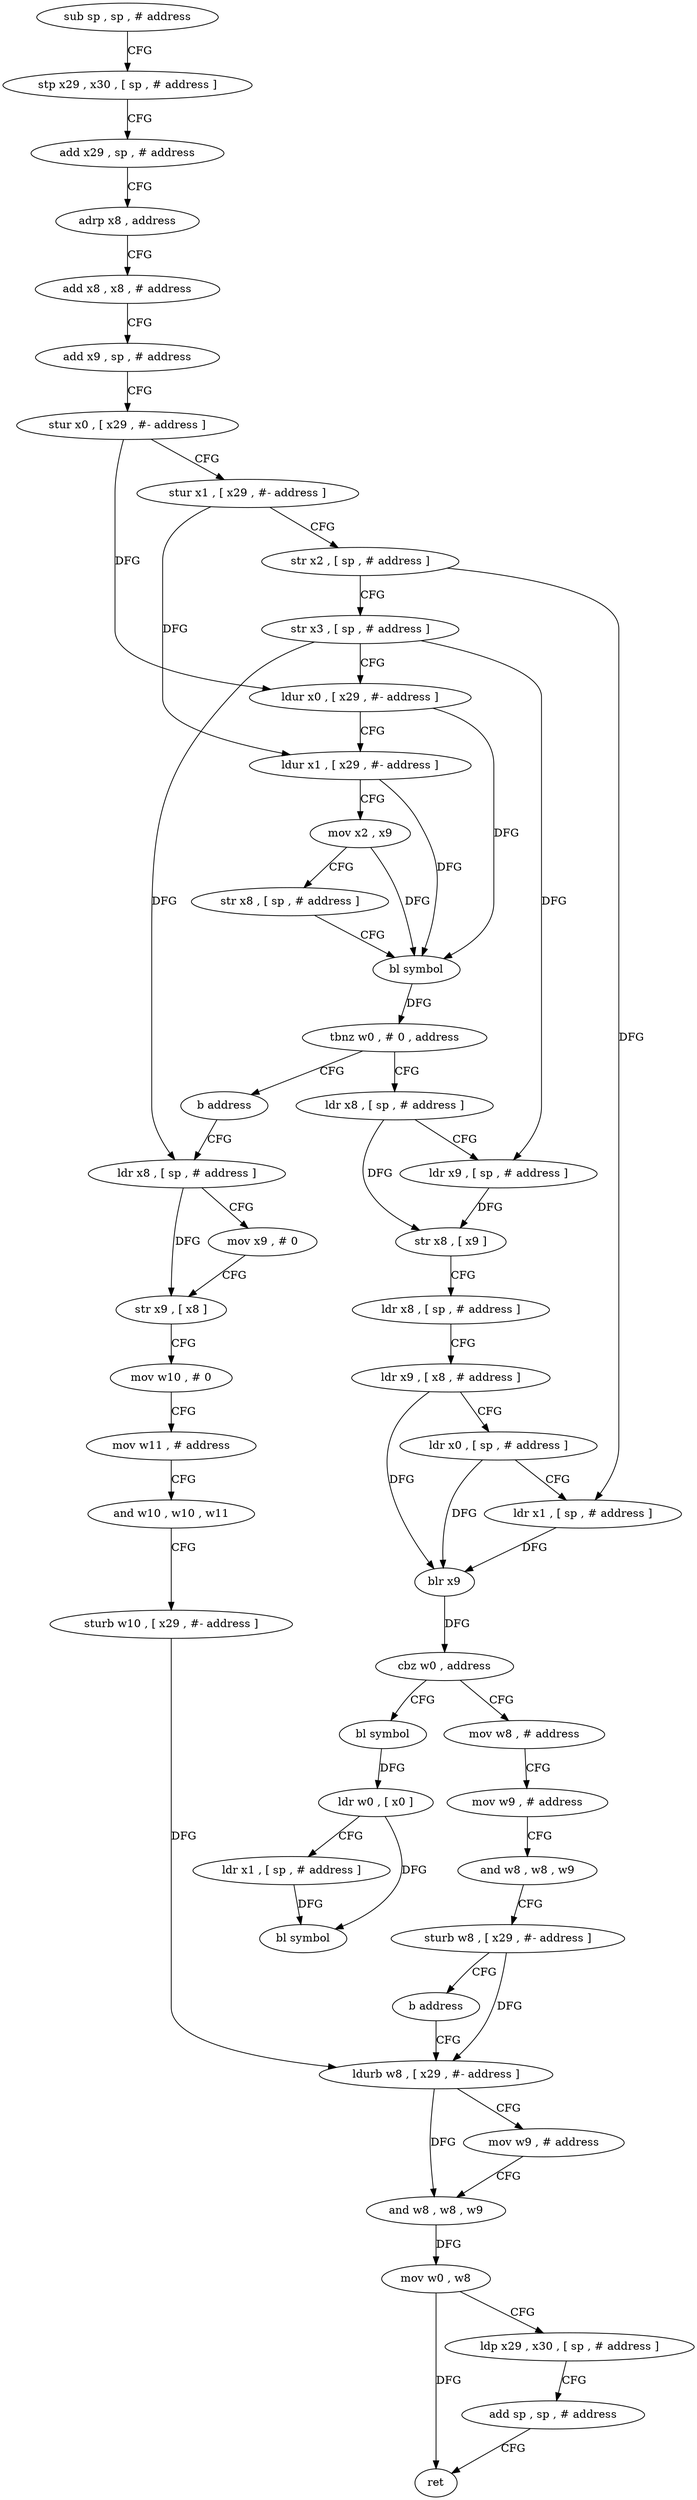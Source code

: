 digraph "func" {
"4285196" [label = "sub sp , sp , # address" ]
"4285200" [label = "stp x29 , x30 , [ sp , # address ]" ]
"4285204" [label = "add x29 , sp , # address" ]
"4285208" [label = "adrp x8 , address" ]
"4285212" [label = "add x8 , x8 , # address" ]
"4285216" [label = "add x9 , sp , # address" ]
"4285220" [label = "stur x0 , [ x29 , #- address ]" ]
"4285224" [label = "stur x1 , [ x29 , #- address ]" ]
"4285228" [label = "str x2 , [ sp , # address ]" ]
"4285232" [label = "str x3 , [ sp , # address ]" ]
"4285236" [label = "ldur x0 , [ x29 , #- address ]" ]
"4285240" [label = "ldur x1 , [ x29 , #- address ]" ]
"4285244" [label = "mov x2 , x9" ]
"4285248" [label = "str x8 , [ sp , # address ]" ]
"4285252" [label = "bl symbol" ]
"4285256" [label = "tbnz w0 , # 0 , address" ]
"4285264" [label = "ldr x8 , [ sp , # address ]" ]
"4285260" [label = "b address" ]
"4285268" [label = "ldr x9 , [ sp , # address ]" ]
"4285272" [label = "str x8 , [ x9 ]" ]
"4285276" [label = "ldr x8 , [ sp , # address ]" ]
"4285280" [label = "ldr x9 , [ x8 , # address ]" ]
"4285284" [label = "ldr x0 , [ sp , # address ]" ]
"4285288" [label = "ldr x1 , [ sp , # address ]" ]
"4285292" [label = "blr x9" ]
"4285296" [label = "cbz w0 , address" ]
"4285316" [label = "mov w8 , # address" ]
"4285300" [label = "bl symbol" ]
"4285336" [label = "ldr x8 , [ sp , # address ]" ]
"4285320" [label = "mov w9 , # address" ]
"4285324" [label = "and w8 , w8 , w9" ]
"4285328" [label = "sturb w8 , [ x29 , #- address ]" ]
"4285332" [label = "b address" ]
"4285364" [label = "ldurb w8 , [ x29 , #- address ]" ]
"4285304" [label = "ldr w0 , [ x0 ]" ]
"4285308" [label = "ldr x1 , [ sp , # address ]" ]
"4285312" [label = "bl symbol" ]
"4285340" [label = "mov x9 , # 0" ]
"4285344" [label = "str x9 , [ x8 ]" ]
"4285348" [label = "mov w10 , # 0" ]
"4285352" [label = "mov w11 , # address" ]
"4285356" [label = "and w10 , w10 , w11" ]
"4285360" [label = "sturb w10 , [ x29 , #- address ]" ]
"4285368" [label = "mov w9 , # address" ]
"4285372" [label = "and w8 , w8 , w9" ]
"4285376" [label = "mov w0 , w8" ]
"4285380" [label = "ldp x29 , x30 , [ sp , # address ]" ]
"4285384" [label = "add sp , sp , # address" ]
"4285388" [label = "ret" ]
"4285196" -> "4285200" [ label = "CFG" ]
"4285200" -> "4285204" [ label = "CFG" ]
"4285204" -> "4285208" [ label = "CFG" ]
"4285208" -> "4285212" [ label = "CFG" ]
"4285212" -> "4285216" [ label = "CFG" ]
"4285216" -> "4285220" [ label = "CFG" ]
"4285220" -> "4285224" [ label = "CFG" ]
"4285220" -> "4285236" [ label = "DFG" ]
"4285224" -> "4285228" [ label = "CFG" ]
"4285224" -> "4285240" [ label = "DFG" ]
"4285228" -> "4285232" [ label = "CFG" ]
"4285228" -> "4285288" [ label = "DFG" ]
"4285232" -> "4285236" [ label = "CFG" ]
"4285232" -> "4285268" [ label = "DFG" ]
"4285232" -> "4285336" [ label = "DFG" ]
"4285236" -> "4285240" [ label = "CFG" ]
"4285236" -> "4285252" [ label = "DFG" ]
"4285240" -> "4285244" [ label = "CFG" ]
"4285240" -> "4285252" [ label = "DFG" ]
"4285244" -> "4285248" [ label = "CFG" ]
"4285244" -> "4285252" [ label = "DFG" ]
"4285248" -> "4285252" [ label = "CFG" ]
"4285252" -> "4285256" [ label = "DFG" ]
"4285256" -> "4285264" [ label = "CFG" ]
"4285256" -> "4285260" [ label = "CFG" ]
"4285264" -> "4285268" [ label = "CFG" ]
"4285264" -> "4285272" [ label = "DFG" ]
"4285260" -> "4285336" [ label = "CFG" ]
"4285268" -> "4285272" [ label = "DFG" ]
"4285272" -> "4285276" [ label = "CFG" ]
"4285276" -> "4285280" [ label = "CFG" ]
"4285280" -> "4285284" [ label = "CFG" ]
"4285280" -> "4285292" [ label = "DFG" ]
"4285284" -> "4285288" [ label = "CFG" ]
"4285284" -> "4285292" [ label = "DFG" ]
"4285288" -> "4285292" [ label = "DFG" ]
"4285292" -> "4285296" [ label = "DFG" ]
"4285296" -> "4285316" [ label = "CFG" ]
"4285296" -> "4285300" [ label = "CFG" ]
"4285316" -> "4285320" [ label = "CFG" ]
"4285300" -> "4285304" [ label = "DFG" ]
"4285336" -> "4285340" [ label = "CFG" ]
"4285336" -> "4285344" [ label = "DFG" ]
"4285320" -> "4285324" [ label = "CFG" ]
"4285324" -> "4285328" [ label = "CFG" ]
"4285328" -> "4285332" [ label = "CFG" ]
"4285328" -> "4285364" [ label = "DFG" ]
"4285332" -> "4285364" [ label = "CFG" ]
"4285364" -> "4285368" [ label = "CFG" ]
"4285364" -> "4285372" [ label = "DFG" ]
"4285304" -> "4285308" [ label = "CFG" ]
"4285304" -> "4285312" [ label = "DFG" ]
"4285308" -> "4285312" [ label = "DFG" ]
"4285340" -> "4285344" [ label = "CFG" ]
"4285344" -> "4285348" [ label = "CFG" ]
"4285348" -> "4285352" [ label = "CFG" ]
"4285352" -> "4285356" [ label = "CFG" ]
"4285356" -> "4285360" [ label = "CFG" ]
"4285360" -> "4285364" [ label = "DFG" ]
"4285368" -> "4285372" [ label = "CFG" ]
"4285372" -> "4285376" [ label = "DFG" ]
"4285376" -> "4285380" [ label = "CFG" ]
"4285376" -> "4285388" [ label = "DFG" ]
"4285380" -> "4285384" [ label = "CFG" ]
"4285384" -> "4285388" [ label = "CFG" ]
}
